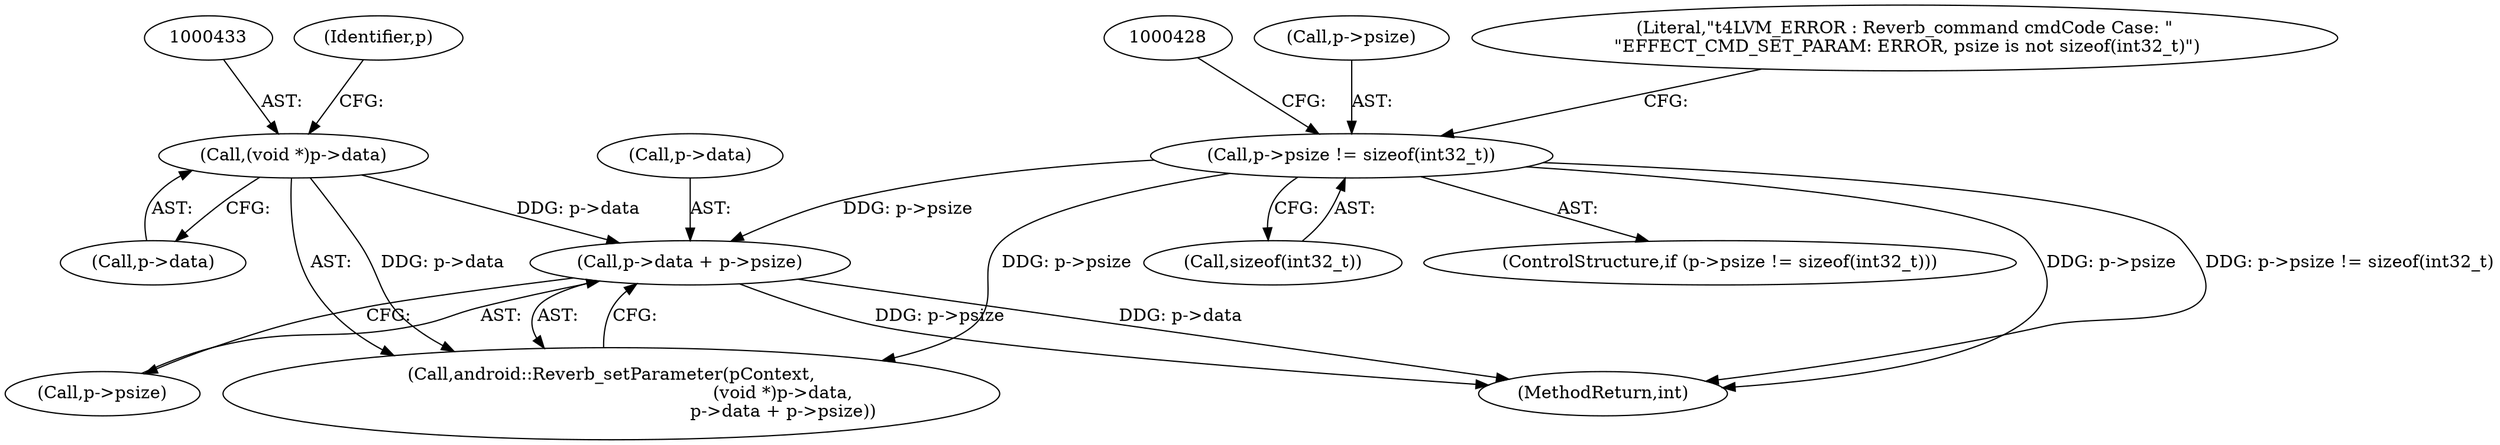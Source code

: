 digraph "0_Android_f490fc335772a9b14e78997486f4a572b0594c04_0@pointer" {
"1000437" [label="(Call,p->data + p->psize)"];
"1000432" [label="(Call,(void *)p->data)"];
"1000413" [label="(Call,p->psize != sizeof(int32_t))"];
"1000413" [label="(Call,p->psize != sizeof(int32_t))"];
"1000417" [label="(Call,sizeof(int32_t))"];
"1000412" [label="(ControlStructure,if (p->psize != sizeof(int32_t)))"];
"1000441" [label="(Call,p->psize)"];
"1000430" [label="(Call,android::Reverb_setParameter(pContext,\n                                                              (void *)p->data,\n                                                              p->data + p->psize))"];
"1000432" [label="(Call,(void *)p->data)"];
"1000414" [label="(Call,p->psize)"];
"1000421" [label="(Literal,\"\t4LVM_ERROR : Reverb_command cmdCode Case: \"\n \"EFFECT_CMD_SET_PARAM: ERROR, psize is not sizeof(int32_t)\")"];
"1000439" [label="(Identifier,p)"];
"1000434" [label="(Call,p->data)"];
"1000437" [label="(Call,p->data + p->psize)"];
"1000685" [label="(MethodReturn,int)"];
"1000438" [label="(Call,p->data)"];
"1000437" -> "1000430"  [label="AST: "];
"1000437" -> "1000441"  [label="CFG: "];
"1000438" -> "1000437"  [label="AST: "];
"1000441" -> "1000437"  [label="AST: "];
"1000430" -> "1000437"  [label="CFG: "];
"1000437" -> "1000685"  [label="DDG: p->data"];
"1000437" -> "1000685"  [label="DDG: p->psize"];
"1000432" -> "1000437"  [label="DDG: p->data"];
"1000413" -> "1000437"  [label="DDG: p->psize"];
"1000432" -> "1000430"  [label="AST: "];
"1000432" -> "1000434"  [label="CFG: "];
"1000433" -> "1000432"  [label="AST: "];
"1000434" -> "1000432"  [label="AST: "];
"1000439" -> "1000432"  [label="CFG: "];
"1000432" -> "1000430"  [label="DDG: p->data"];
"1000413" -> "1000412"  [label="AST: "];
"1000413" -> "1000417"  [label="CFG: "];
"1000414" -> "1000413"  [label="AST: "];
"1000417" -> "1000413"  [label="AST: "];
"1000421" -> "1000413"  [label="CFG: "];
"1000428" -> "1000413"  [label="CFG: "];
"1000413" -> "1000685"  [label="DDG: p->psize"];
"1000413" -> "1000685"  [label="DDG: p->psize != sizeof(int32_t)"];
"1000413" -> "1000430"  [label="DDG: p->psize"];
}
